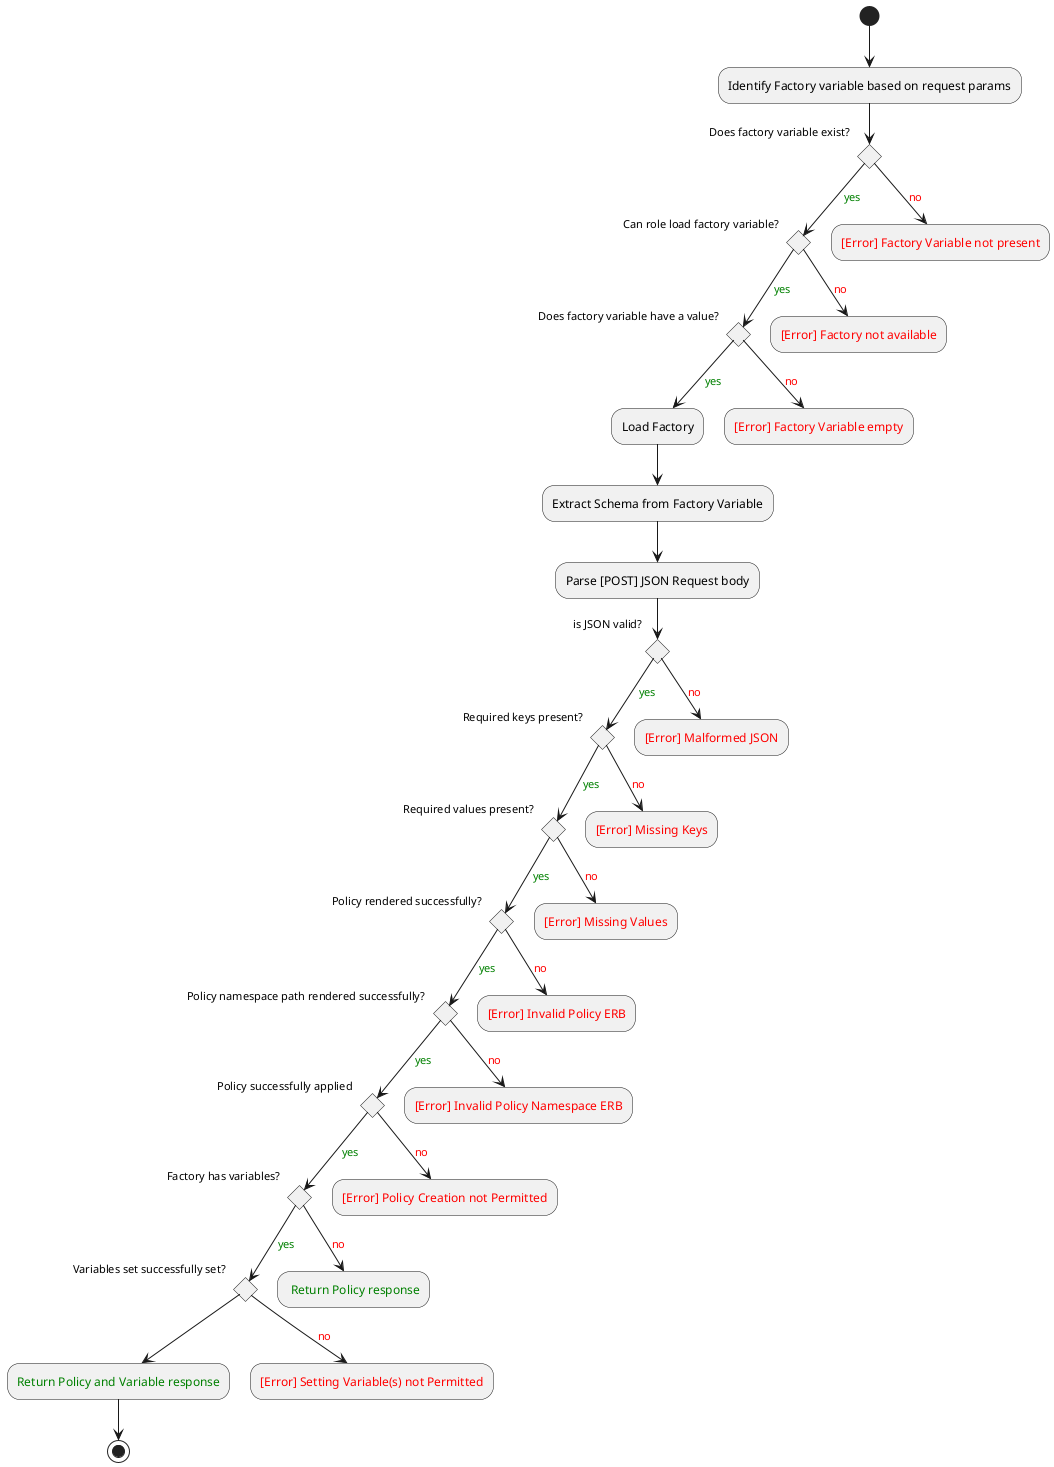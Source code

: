 @startuml
(*)  --> "Identify Factory variable based on request params"
if "Does factory variable exist?" then
  --> [<color:green>yes] if "Can role load factory variable?"
    --> [<color:green>yes] if "Does factory variable have a value?"
      --> [<color:green>yes] "Load Factory"
      --> "Extract Schema from Factory Variable"
      --> "Parse [POST] JSON Request body"
      --> if "is JSON valid?"
        --> [<color:green>yes] if "Required keys present?"
          --> [<color:green>yes] if "Required values present?"
            --> [<color:green>yes] if "Policy rendered successfully?"
              --> [<color:green>yes] if "Policy namespace path rendered successfully?"
                --> [<color:green>yes] if "Policy successfully applied"
                  --> [<color:green>yes] if "Factory has variables?"
                    --> [<color:green>yes] if "Variables set successfully set?"
                      --> "<color:green>Return Policy and Variable response"
                      --> (*)
                    else
                      --> [<color:red>no] "<color:red>[Error] Setting Variable(s) not Permitted"
                    endif
                  else
                    --> [<color:red>no] "<color:green> Return Policy response"
                  endif
                else
                  --> [<color:red>no] "<color:red>[Error] Policy Creation not Permitted"
                endif
              else
                --> [<color:red>no] "<color:red>[Error] Invalid Policy Namespace ERB"
              endif
            else
              --> [<color:red>no] "<color:red>[Error] Invalid Policy ERB"
            endif
          else
            --> [<color:red>no] "<color:red>[Error] Missing Values"
          endif
        else
          --> [<color:red>no] "<color:red>[Error] Missing Keys"
        endif
      else
        --> [<color:red>no] "<color:red>[Error] Malformed JSON"
      endif
    else
      --> [<color:red>no] "<color:red>[Error] Factory Variable empty"
    endif
  else
    --> [<color:red>no] "<color:red>[Error] Factory not available"
  endif
else
  --> [<color:red>no] "<color:red>[Error] Factory Variable not present"
endif
@enduml
